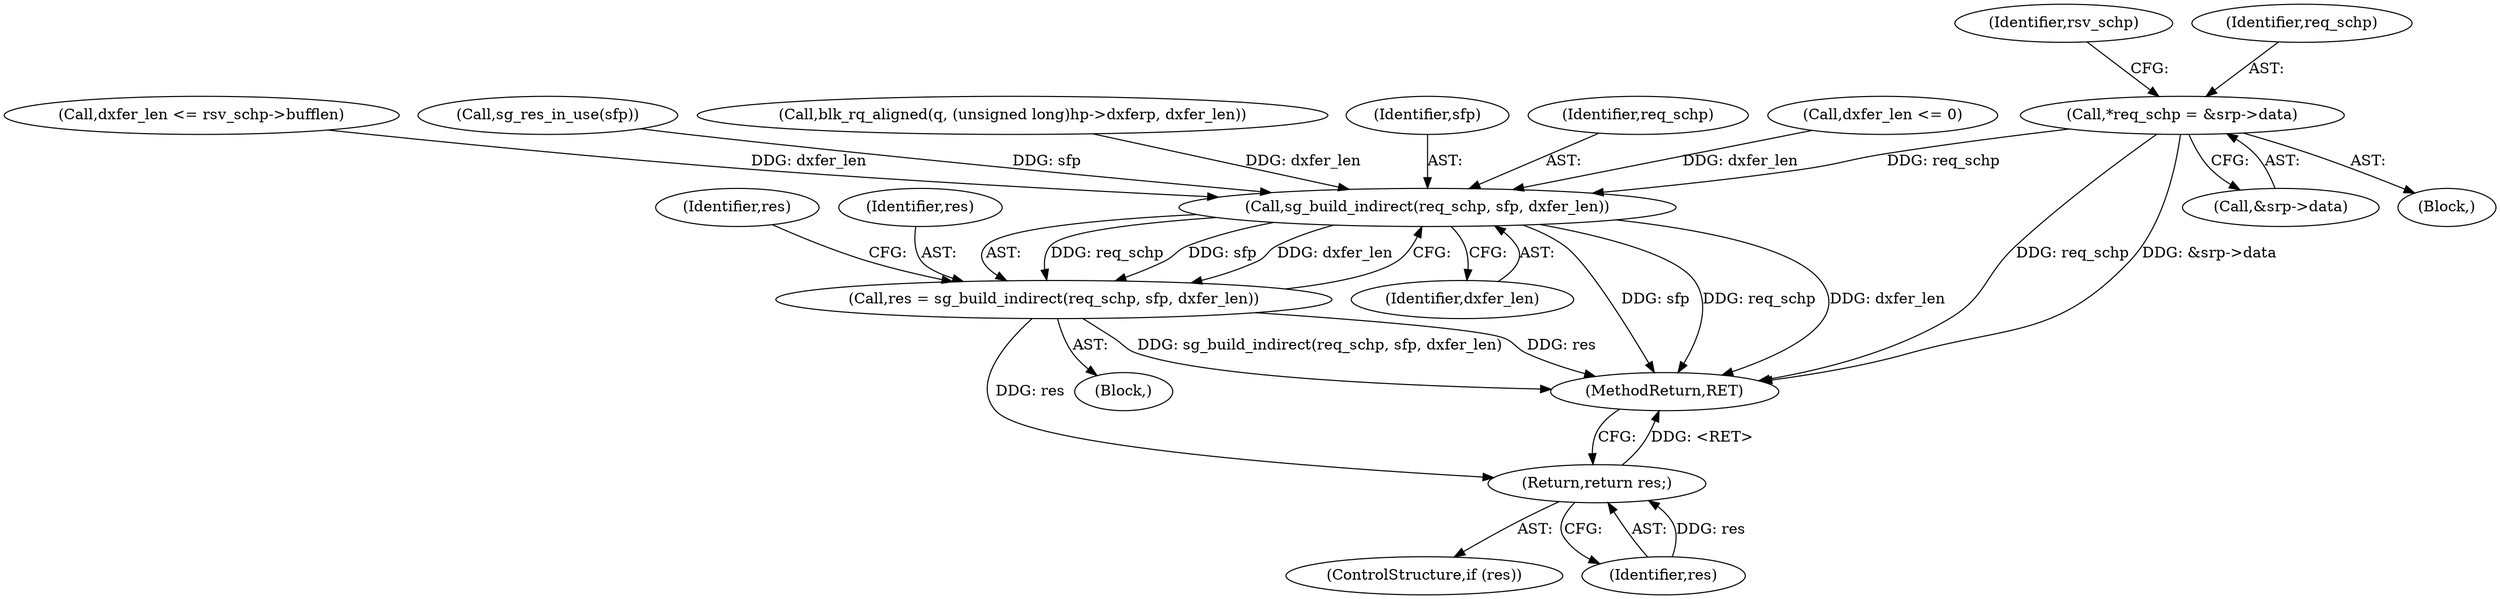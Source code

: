digraph "0_linux_451a2886b6bf90e2fb378f7c46c655450fb96e81@pointer" {
"1000141" [label="(Call,*req_schp = &srp->data)"];
"1000349" [label="(Call,sg_build_indirect(req_schp, sfp, dxfer_len))"];
"1000347" [label="(Call,res = sg_build_indirect(req_schp, sfp, dxfer_len))"];
"1000355" [label="(Return,return res;)"];
"1000346" [label="(Block,)"];
"1000355" [label="(Return,return res;)"];
"1000347" [label="(Call,res = sg_build_indirect(req_schp, sfp, dxfer_len))"];
"1000336" [label="(Call,dxfer_len <= rsv_schp->bufflen)"];
"1000354" [label="(Identifier,res)"];
"1000348" [label="(Identifier,res)"];
"1000352" [label="(Identifier,dxfer_len)"];
"1000507" [label="(MethodReturn,RET)"];
"1000334" [label="(Call,sg_res_in_use(sfp))"];
"1000149" [label="(Identifier,rsv_schp)"];
"1000312" [label="(Call,blk_rq_aligned(q, (unsigned long)hp->dxferp, dxfer_len))"];
"1000143" [label="(Call,&srp->data)"];
"1000351" [label="(Identifier,sfp)"];
"1000142" [label="(Identifier,req_schp)"];
"1000350" [label="(Identifier,req_schp)"];
"1000104" [label="(Block,)"];
"1000353" [label="(ControlStructure,if (res))"];
"1000356" [label="(Identifier,res)"];
"1000141" [label="(Call,*req_schp = &srp->data)"];
"1000277" [label="(Call,dxfer_len <= 0)"];
"1000349" [label="(Call,sg_build_indirect(req_schp, sfp, dxfer_len))"];
"1000141" -> "1000104"  [label="AST: "];
"1000141" -> "1000143"  [label="CFG: "];
"1000142" -> "1000141"  [label="AST: "];
"1000143" -> "1000141"  [label="AST: "];
"1000149" -> "1000141"  [label="CFG: "];
"1000141" -> "1000507"  [label="DDG: req_schp"];
"1000141" -> "1000507"  [label="DDG: &srp->data"];
"1000141" -> "1000349"  [label="DDG: req_schp"];
"1000349" -> "1000347"  [label="AST: "];
"1000349" -> "1000352"  [label="CFG: "];
"1000350" -> "1000349"  [label="AST: "];
"1000351" -> "1000349"  [label="AST: "];
"1000352" -> "1000349"  [label="AST: "];
"1000347" -> "1000349"  [label="CFG: "];
"1000349" -> "1000507"  [label="DDG: sfp"];
"1000349" -> "1000507"  [label="DDG: req_schp"];
"1000349" -> "1000507"  [label="DDG: dxfer_len"];
"1000349" -> "1000347"  [label="DDG: req_schp"];
"1000349" -> "1000347"  [label="DDG: sfp"];
"1000349" -> "1000347"  [label="DDG: dxfer_len"];
"1000334" -> "1000349"  [label="DDG: sfp"];
"1000312" -> "1000349"  [label="DDG: dxfer_len"];
"1000277" -> "1000349"  [label="DDG: dxfer_len"];
"1000336" -> "1000349"  [label="DDG: dxfer_len"];
"1000347" -> "1000346"  [label="AST: "];
"1000348" -> "1000347"  [label="AST: "];
"1000354" -> "1000347"  [label="CFG: "];
"1000347" -> "1000507"  [label="DDG: sg_build_indirect(req_schp, sfp, dxfer_len)"];
"1000347" -> "1000507"  [label="DDG: res"];
"1000347" -> "1000355"  [label="DDG: res"];
"1000355" -> "1000353"  [label="AST: "];
"1000355" -> "1000356"  [label="CFG: "];
"1000356" -> "1000355"  [label="AST: "];
"1000507" -> "1000355"  [label="CFG: "];
"1000355" -> "1000507"  [label="DDG: <RET>"];
"1000356" -> "1000355"  [label="DDG: res"];
}
